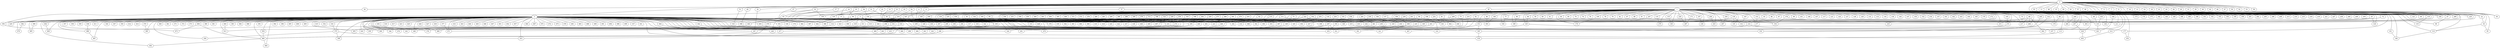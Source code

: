 
graph graphname {
    0 -- 1
0 -- 2
0 -- 3
0 -- 4
0 -- 5
0 -- 6
0 -- 7
0 -- 8
0 -- 9
0 -- 10
0 -- 11
0 -- 12
0 -- 13
0 -- 14
0 -- 15
0 -- 16
0 -- 17
0 -- 18
0 -- 19
0 -- 20
0 -- 21
0 -- 22
0 -- 23
0 -- 24
0 -- 25
0 -- 26
0 -- 27
0 -- 28
0 -- 29
0 -- 30
0 -- 31
0 -- 32
0 -- 33
0 -- 34
0 -- 35
0 -- 36
0 -- 37
0 -- 38
0 -- 39
0 -- 40
0 -- 41
0 -- 42
0 -- 43
0 -- 44
0 -- 45
0 -- 46
0 -- 47
0 -- 48
0 -- 49
0 -- 50
0 -- 51
0 -- 52
0 -- 53
0 -- 54
0 -- 55
0 -- 56
0 -- 57
0 -- 58
1 -- 59
1 -- 60
1 -- 61
1 -- 62
1 -- 63
1 -- 64
1 -- 65
1 -- 66
1 -- 67
1 -- 68
1 -- 69
1 -- 70
1 -- 71
1 -- 72
1 -- 73
1 -- 74
1 -- 75
1 -- 76
1 -- 77
1 -- 78
1 -- 79
1 -- 80
1 -- 81
1 -- 82
1 -- 83
1 -- 84
1 -- 85
1 -- 86
1 -- 87
1 -- 88
1 -- 89
1 -- 90
1 -- 91
1 -- 92
1 -- 93
1 -- 94
1 -- 95
1 -- 96
1 -- 97
1 -- 98
1 -- 99
1 -- 100
1 -- 101
1 -- 102
1 -- 103
1 -- 104
1 -- 105
1 -- 106
1 -- 107
1 -- 108
1 -- 109
1 -- 110
1 -- 111
1 -- 112
1 -- 113
1 -- 114
1 -- 115
1 -- 116
1 -- 117
1 -- 118
1 -- 119
1 -- 120
1 -- 121
1 -- 122
1 -- 123
1 -- 124
1 -- 125
1 -- 126
1 -- 127
1 -- 128
1 -- 129
1 -- 130
1 -- 131
1 -- 132
1 -- 133
1 -- 134
1 -- 135
1 -- 136
1 -- 137
1 -- 138
1 -- 139
1 -- 140
1 -- 141
1 -- 142
1 -- 143
1 -- 144
1 -- 145
1 -- 146
1 -- 147
1 -- 148
1 -- 149
1 -- 150
1 -- 151
1 -- 152
1 -- 153
1 -- 154
1 -- 155
1 -- 156
1 -- 157
1 -- 158
1 -- 159
1 -- 160
1 -- 161
1 -- 162
1 -- 163
1 -- 164
1 -- 165
1 -- 166
1 -- 167
1 -- 168
1 -- 169
1 -- 170
1 -- 171
1 -- 172
1 -- 173
1 -- 174
1 -- 175
1 -- 176
1 -- 177
1 -- 178
1 -- 179
1 -- 180
1 -- 181
1 -- 182
1 -- 183
1 -- 184
1 -- 185
1 -- 186
1 -- 187
1 -- 188
1 -- 189
1 -- 190
1 -- 191
1 -- 192
1 -- 193
1 -- 194
1 -- 195
1 -- 196
1 -- 197
1 -- 198
1 -- 199
1 -- 200
1 -- 201
1 -- 202
1 -- 203
1 -- 204
1 -- 205
1 -- 206
1 -- 207
1 -- 208
1 -- 209
1 -- 210
1 -- 211
1 -- 212
1 -- 213
1 -- 214
1 -- 215
1 -- 216
1 -- 217
1 -- 218
1 -- 219
1 -- 220
1 -- 221
1 -- 222
1 -- 223
1 -- 224
1 -- 225
1 -- 226
1 -- 227
1 -- 228
1 -- 229
1 -- 230
1 -- 231
1 -- 232
1 -- 233
1 -- 234
1 -- 235
1 -- 236
1 -- 237
1 -- 238
1 -- 239
1 -- 240
1 -- 241
1 -- 242
1 -- 243
1 -- 244
1 -- 245
1 -- 246
1 -- 247
1 -- 248
1 -- 249
1 -- 250
1 -- 251
1 -- 252
1 -- 253
1 -- 254
1 -- 255
1 -- 256
1 -- 257
1 -- 258
1 -- 259
1 -- 260
1 -- 261
1 -- 262
1 -- 263
1 -- 264
1 -- 265
1 -- 266
1 -- 267
1 -- 268
1 -- 269
1 -- 270
1 -- 271
1 -- 272
1 -- 273
1 -- 274
1 -- 275
1 -- 276
1 -- 277
1 -- 278
1 -- 279
1 -- 280
1 -- 281
1 -- 282
1 -- 283
1 -- 284
1 -- 285
1 -- 286
1 -- 287
1 -- 288
1 -- 289
1 -- 290
1 -- 440
1 -- 335
1 -- 314
2 -- 291
2 -- 292
2 -- 293
2 -- 294
2 -- 295
2 -- 296
2 -- 297
2 -- 298
2 -- 299
2 -- 300
2 -- 301
2 -- 302
2 -- 303
2 -- 304
2 -- 305
2 -- 306
2 -- 307
2 -- 308
2 -- 309
2 -- 310
2 -- 311
2 -- 312
2 -- 313
2 -- 314
2 -- 315
2 -- 316
2 -- 317
2 -- 318
2 -- 319
2 -- 320
2 -- 321
2 -- 322
2 -- 323
2 -- 324
2 -- 325
2 -- 326
2 -- 327
2 -- 328
2 -- 329
2 -- 330
2 -- 331
2 -- 332
2 -- 333
3 -- 334
3 -- 335
3 -- 336
3 -- 337
3 -- 338
3 -- 339
3 -- 340
3 -- 341
3 -- 342
3 -- 343
3 -- 344
3 -- 345
3 -- 346
3 -- 347
3 -- 348
3 -- 349
3 -- 350
3 -- 351
3 -- 352
3 -- 353
3 -- 354
3 -- 355
3 -- 356
3 -- 357
3 -- 358
3 -- 359
3 -- 360
3 -- 361
3 -- 362
3 -- 363
3 -- 364
3 -- 365
3 -- 366
3 -- 367
3 -- 368
3 -- 369
3 -- 370
3 -- 371
3 -- 372
3 -- 373
3 -- 374
3 -- 375
3 -- 376
3 -- 377
3 -- 378
3 -- 379
3 -- 380
3 -- 381
3 -- 382
3 -- 383
3 -- 384
3 -- 385
3 -- 386
3 -- 387
3 -- 388
3 -- 389
3 -- 390
3 -- 391
3 -- 392
3 -- 393
3 -- 394
3 -- 395
3 -- 396
3 -- 397
3 -- 398
3 -- 399
3 -- 400
3 -- 401
3 -- 402
3 -- 403
3 -- 404
3 -- 405
3 -- 406
3 -- 407
3 -- 408
3 -- 409
3 -- 410
3 -- 411
3 -- 412
3 -- 413
3 -- 414
3 -- 415
3 -- 416
3 -- 417
3 -- 418
3 -- 419
3 -- 420
3 -- 421
3 -- 422
3 -- 423
3 -- 424
3 -- 425
3 -- 426
3 -- 427
3 -- 428
3 -- 429
3 -- 430
3 -- 431
3 -- 432
3 -- 433
3 -- 434
3 -- 435
3 -- 436
3 -- 437
3 -- 438
3 -- 439
3 -- 440
3 -- 441
3 -- 442
3 -- 443
3 -- 444
3 -- 445
3 -- 446
3 -- 447
3 -- 448
3 -- 449
3 -- 450
3 -- 451
3 -- 452
3 -- 453
3 -- 454
3 -- 455
3 -- 456
3 -- 457
3 -- 458
3 -- 459
3 -- 460
3 -- 461
3 -- 462
3 -- 463
3 -- 464
3 -- 465
3 -- 466
3 -- 467
3 -- 468
3 -- 469
3 -- 470
3 -- 471
3 -- 472
3 -- 473
3 -- 474
3 -- 475
3 -- 476
3 -- 477
3 -- 478
3 -- 479
3 -- 480
3 -- 481
3 -- 482
3 -- 483
3 -- 484
3 -- 485
3 -- 486
3 -- 487
3 -- 488
3 -- 489
3 -- 490
3 -- 491
3 -- 492
3 -- 493
3 -- 494
3 -- 495
3 -- 496
3 -- 497
3 -- 498
3 -- 499
4 -- 244
6 -- 167
6 -- 169
8 -- 231
8 -- 442
8 -- 386
8 -- 323
10 -- 36
11 -- 493
11 -- 121
12 -- 428
15 -- 100
16 -- 379
16 -- 94
17 -- 450
19 -- 479
20 -- 130
20 -- 22
21 -- 65
21 -- 333
22 -- 34
25 -- 124
25 -- 354
25 -- 439
27 -- 312
28 -- 220
28 -- 211
30 -- 397
31 -- 351
31 -- 65
32 -- 429
32 -- 138
32 -- 63
34 -- 114
34 -- 45
35 -- 306
35 -- 120
37 -- 130
38 -- 130
41 -- 291
43 -- 67
44 -- 356
48 -- 110
48 -- 114
48 -- 66
49 -- 398
51 -- 343
54 -- 216
54 -- 274
55 -- 72
56 -- 465
56 -- 156
57 -- 108
57 -- 289
62 -- 395
63 -- 340
65 -- 149
67 -- 80
68 -- 332
68 -- 217
68 -- 282
68 -- 268
71 -- 302
72 -- 253
73 -- 217
75 -- 363
77 -- 104
81 -- 462
83 -- 471
84 -- 125
85 -- 315
86 -- 393
89 -- 179
90 -- 461
90 -- 108
92 -- 455
94 -- 223
94 -- 374
95 -- 367
98 -- 180
102 -- 325
102 -- 303
102 -- 349
103 -- 315
105 -- 270
109 -- 176
110 -- 386
110 -- 119
111 -- 246
111 -- 468
112 -- 339
113 -- 434
114 -- 148
115 -- 401
115 -- 292
116 -- 279
118 -- 327
118 -- 310
118 -- 308
120 -- 336
122 -- 365
125 -- 407
125 -- 177
130 -- 179
130 -- 428
132 -- 432
135 -- 140
137 -- 293
137 -- 441
139 -- 145
139 -- 332
139 -- 261
141 -- 148
142 -- 477
143 -- 410
146 -- 393
149 -- 291
151 -- 353
151 -- 305
153 -- 277
153 -- 354
155 -- 355
156 -- 397
158 -- 419
158 -- 348
159 -- 274
160 -- 274
160 -- 324
166 -- 421
167 -- 387
167 -- 231
168 -- 418
171 -- 287
177 -- 252
178 -- 253
178 -- 354
181 -- 448
184 -- 498
187 -- 332
188 -- 362
196 -- 309
197 -- 236
198 -- 309
200 -- 284
200 -- 207
203 -- 297
204 -- 243
207 -- 224
209 -- 225
209 -- 211
210 -- 497
212 -- 403
216 -- 378
216 -- 242
216 -- 482
222 -- 244
222 -- 368
222 -- 389
222 -- 394
222 -- 315
224 -- 403
225 -- 298
226 -- 287
228 -- 366
229 -- 422
230 -- 232
230 -- 433
231 -- 282
231 -- 376
232 -- 305
232 -- 237
233 -- 324
234 -- 369
235 -- 413
239 -- 367
239 -- 268
241 -- 329
241 -- 462
244 -- 301
245 -- 432
247 -- 349
248 -- 442
250 -- 267
251 -- 441
255 -- 304
261 -- 480
262 -- 420
266 -- 438
270 -- 310
273 -- 437
274 -- 480
275 -- 449
278 -- 378
281 -- 461
295 -- 324
296 -- 345
297 -- 353
297 -- 435
297 -- 320
297 -- 455
298 -- 460
305 -- 434
309 -- 406
309 -- 397
309 -- 321
311 -- 400
312 -- 459
313 -- 346
315 -- 421
316 -- 489
319 -- 495
326 -- 476
329 -- 363
331 -- 465
334 -- 375
335 -- 460
338 -- 486
340 -- 424
342 -- 363
349 -- 479
351 -- 477
355 -- 455
356 -- 389
364 -- 397
367 -- 463
370 -- 385
375 -- 399
375 -- 453
375 -- 456
377 -- 471
379 -- 453
382 -- 474
390 -- 485
395 -- 498
402 -- 469
404 -- 413
419 -- 432
436 -- 480
450 -- 498
454 -- 460
458 -- 460
458 -- 473
460 -- 484
460 -- 492
461 -- 466
468 -- 489
486 -- 487

}
